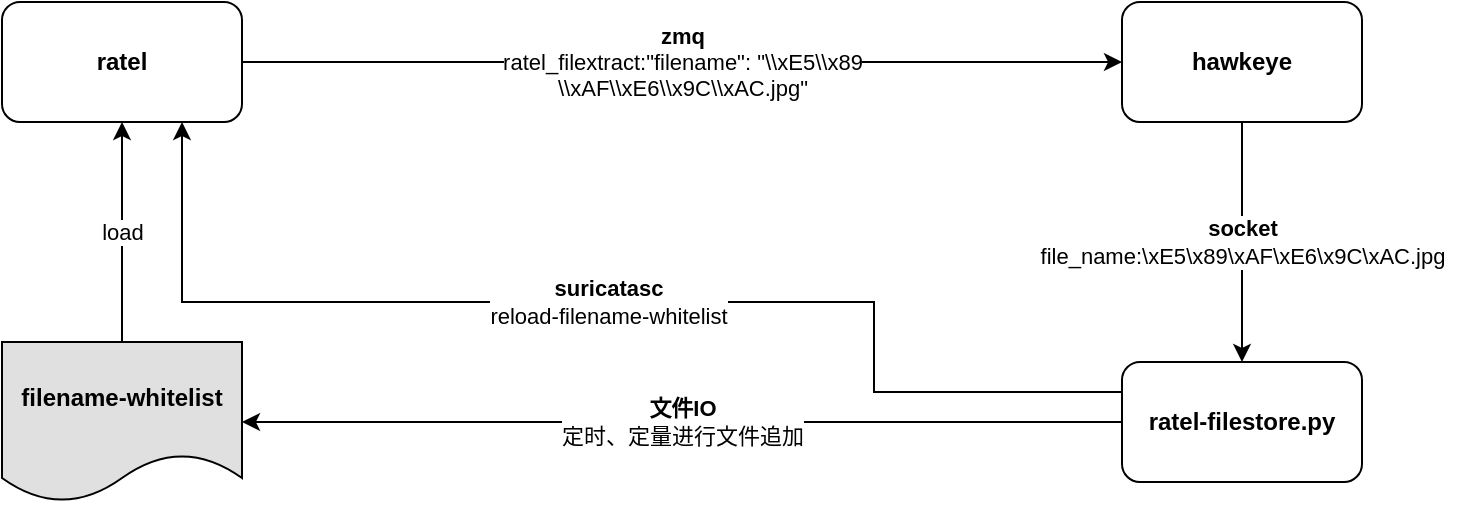 <mxfile version="15.7.4" type="github">
  <diagram id="zTa_njFV_PAfFY_da0kz" name="组件架构">
    <mxGraphModel dx="2062" dy="1164" grid="1" gridSize="10" guides="1" tooltips="1" connect="1" arrows="1" fold="1" page="1" pageScale="1" pageWidth="827" pageHeight="1169" background="#ffffff" math="0" shadow="0">
      <root>
        <mxCell id="0" />
        <mxCell id="1" parent="0" />
        <mxCell id="3mFCE1aiza1lghqvTkkB-8" value="load" style="edgeStyle=orthogonalEdgeStyle;rounded=0;orthogonalLoop=1;jettySize=auto;html=1;entryX=0.5;entryY=1;entryDx=0;entryDy=0;" edge="1" parent="1" source="3mFCE1aiza1lghqvTkkB-1" target="3mFCE1aiza1lghqvTkkB-2">
          <mxGeometry relative="1" as="geometry" />
        </mxCell>
        <mxCell id="3mFCE1aiza1lghqvTkkB-1" value="filename-whitelist" style="shape=document;whiteSpace=wrap;html=1;boundedLbl=1;fillColor=#E0E0E0;fontStyle=1" vertex="1" parent="1">
          <mxGeometry x="74" y="460" width="120" height="80" as="geometry" />
        </mxCell>
        <mxCell id="3mFCE1aiza1lghqvTkkB-4" value="&lt;b&gt;zmq&lt;/b&gt;&lt;br&gt;&lt;span style=&quot;font-size: 11px&quot;&gt;ratel_filextract:&lt;/span&gt;&lt;span style=&quot;font-size: 11px&quot;&gt;&quot;filename&quot;: &quot;\\\\xE5\\\\x89&lt;br&gt;\\\\xAF\\\\xE6\\\\x9C\\\\xAC.jpg&quot;&lt;/span&gt;" style="edgeStyle=orthogonalEdgeStyle;rounded=0;orthogonalLoop=1;jettySize=auto;html=1;entryX=0;entryY=0.5;entryDx=0;entryDy=0;" edge="1" parent="1" source="3mFCE1aiza1lghqvTkkB-2" target="3mFCE1aiza1lghqvTkkB-3">
          <mxGeometry relative="1" as="geometry" />
        </mxCell>
        <mxCell id="3mFCE1aiza1lghqvTkkB-2" value="ratel" style="rounded=1;whiteSpace=wrap;html=1;fontStyle=1" vertex="1" parent="1">
          <mxGeometry x="74" y="290" width="120" height="60" as="geometry" />
        </mxCell>
        <mxCell id="3mFCE1aiza1lghqvTkkB-10" value="&lt;b&gt;socket&lt;/b&gt;&lt;br&gt;file_name:\\xE5\\x89\\xAF\\xE6\\x9C\\xAC.jpg" style="edgeStyle=orthogonalEdgeStyle;rounded=0;orthogonalLoop=1;jettySize=auto;html=1;" edge="1" parent="1" source="3mFCE1aiza1lghqvTkkB-3" target="3mFCE1aiza1lghqvTkkB-9">
          <mxGeometry relative="1" as="geometry" />
        </mxCell>
        <mxCell id="3mFCE1aiza1lghqvTkkB-3" value="hawkeye" style="rounded=1;whiteSpace=wrap;html=1;fontStyle=1" vertex="1" parent="1">
          <mxGeometry x="634" y="290" width="120" height="60" as="geometry" />
        </mxCell>
        <mxCell id="3mFCE1aiza1lghqvTkkB-11" value="&lt;b&gt;文件IO&lt;/b&gt;&lt;br&gt;定时、定量进行文件追加" style="edgeStyle=orthogonalEdgeStyle;rounded=0;orthogonalLoop=1;jettySize=auto;html=1;" edge="1" parent="1" source="3mFCE1aiza1lghqvTkkB-9" target="3mFCE1aiza1lghqvTkkB-1">
          <mxGeometry relative="1" as="geometry" />
        </mxCell>
        <mxCell id="3mFCE1aiza1lghqvTkkB-9" value="ratel-filestore.py" style="rounded=1;whiteSpace=wrap;html=1;fontStyle=1" vertex="1" parent="1">
          <mxGeometry x="634" y="470" width="120" height="60" as="geometry" />
        </mxCell>
        <mxCell id="3mFCE1aiza1lghqvTkkB-12" value="&lt;b&gt;suricatasc&lt;/b&gt;&lt;br&gt;reload-filename-whitelist" style="endArrow=classic;html=1;rounded=0;exitX=0;exitY=0.25;exitDx=0;exitDy=0;entryX=0.75;entryY=1;entryDx=0;entryDy=0;edgeStyle=orthogonalEdgeStyle;" edge="1" parent="1" source="3mFCE1aiza1lghqvTkkB-9" target="3mFCE1aiza1lghqvTkkB-2">
          <mxGeometry width="50" height="50" relative="1" as="geometry">
            <mxPoint x="630" y="470" as="sourcePoint" />
            <mxPoint x="380" y="400" as="targetPoint" />
            <Array as="points">
              <mxPoint x="510" y="485" />
              <mxPoint x="510" y="440" />
              <mxPoint x="164" y="440" />
            </Array>
          </mxGeometry>
        </mxCell>
      </root>
    </mxGraphModel>
  </diagram>
</mxfile>
